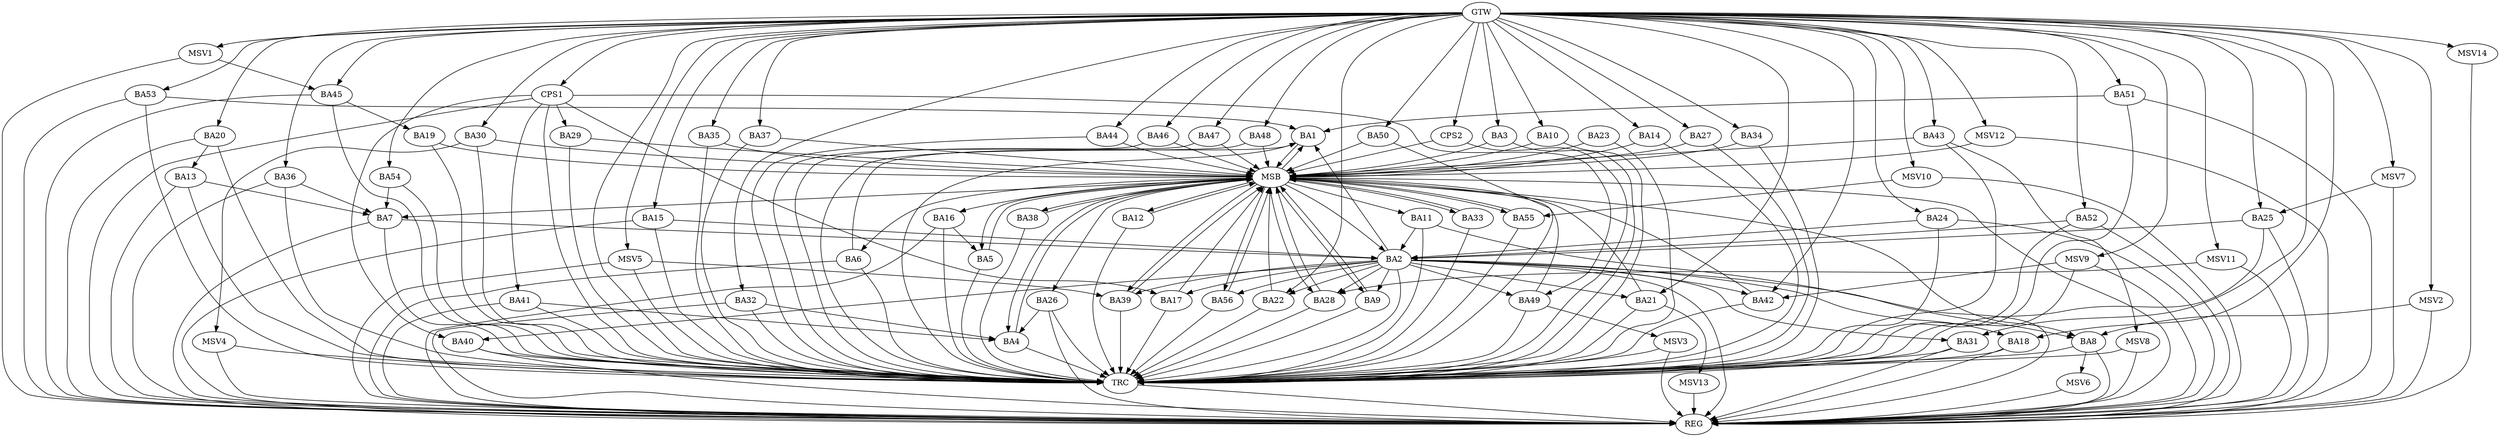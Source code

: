 strict digraph G {
  BA1 [ label="BA1" ];
  BA2 [ label="BA2" ];
  BA3 [ label="BA3" ];
  BA4 [ label="BA4" ];
  BA5 [ label="BA5" ];
  BA6 [ label="BA6" ];
  BA7 [ label="BA7" ];
  BA8 [ label="BA8" ];
  BA9 [ label="BA9" ];
  BA10 [ label="BA10" ];
  BA11 [ label="BA11" ];
  BA12 [ label="BA12" ];
  BA13 [ label="BA13" ];
  BA14 [ label="BA14" ];
  BA15 [ label="BA15" ];
  BA16 [ label="BA16" ];
  BA17 [ label="BA17" ];
  BA18 [ label="BA18" ];
  BA19 [ label="BA19" ];
  BA20 [ label="BA20" ];
  BA21 [ label="BA21" ];
  BA22 [ label="BA22" ];
  BA23 [ label="BA23" ];
  BA24 [ label="BA24" ];
  BA25 [ label="BA25" ];
  BA26 [ label="BA26" ];
  BA27 [ label="BA27" ];
  BA28 [ label="BA28" ];
  BA29 [ label="BA29" ];
  BA30 [ label="BA30" ];
  BA31 [ label="BA31" ];
  BA32 [ label="BA32" ];
  BA33 [ label="BA33" ];
  BA34 [ label="BA34" ];
  BA35 [ label="BA35" ];
  BA36 [ label="BA36" ];
  BA37 [ label="BA37" ];
  BA38 [ label="BA38" ];
  BA39 [ label="BA39" ];
  BA40 [ label="BA40" ];
  BA41 [ label="BA41" ];
  BA42 [ label="BA42" ];
  BA43 [ label="BA43" ];
  BA44 [ label="BA44" ];
  BA45 [ label="BA45" ];
  BA46 [ label="BA46" ];
  BA47 [ label="BA47" ];
  BA48 [ label="BA48" ];
  BA49 [ label="BA49" ];
  BA50 [ label="BA50" ];
  BA51 [ label="BA51" ];
  BA52 [ label="BA52" ];
  BA53 [ label="BA53" ];
  BA54 [ label="BA54" ];
  BA55 [ label="BA55" ];
  BA56 [ label="BA56" ];
  CPS1 [ label="CPS1" ];
  CPS2 [ label="CPS2" ];
  GTW [ label="GTW" ];
  REG [ label="REG" ];
  MSB [ label="MSB" ];
  TRC [ label="TRC" ];
  MSV1 [ label="MSV1" ];
  MSV2 [ label="MSV2" ];
  MSV3 [ label="MSV3" ];
  MSV4 [ label="MSV4" ];
  MSV5 [ label="MSV5" ];
  MSV6 [ label="MSV6" ];
  MSV7 [ label="MSV7" ];
  MSV8 [ label="MSV8" ];
  MSV9 [ label="MSV9" ];
  MSV10 [ label="MSV10" ];
  MSV11 [ label="MSV11" ];
  MSV12 [ label="MSV12" ];
  MSV13 [ label="MSV13" ];
  MSV14 [ label="MSV14" ];
  BA2 -> BA1;
  BA6 -> BA1;
  BA7 -> BA2;
  BA11 -> BA2;
  BA13 -> BA7;
  BA15 -> BA2;
  BA16 -> BA5;
  BA20 -> BA13;
  BA24 -> BA2;
  BA25 -> BA2;
  BA26 -> BA4;
  BA32 -> BA4;
  BA36 -> BA7;
  BA41 -> BA4;
  BA45 -> BA19;
  BA51 -> BA1;
  BA52 -> BA2;
  BA53 -> BA1;
  BA54 -> BA7;
  CPS1 -> BA49;
  CPS1 -> BA17;
  CPS1 -> BA29;
  CPS1 -> BA41;
  CPS1 -> BA40;
  GTW -> BA3;
  GTW -> BA10;
  GTW -> BA14;
  GTW -> BA15;
  GTW -> BA18;
  GTW -> BA20;
  GTW -> BA21;
  GTW -> BA22;
  GTW -> BA24;
  GTW -> BA25;
  GTW -> BA27;
  GTW -> BA30;
  GTW -> BA31;
  GTW -> BA32;
  GTW -> BA34;
  GTW -> BA35;
  GTW -> BA36;
  GTW -> BA37;
  GTW -> BA42;
  GTW -> BA43;
  GTW -> BA44;
  GTW -> BA45;
  GTW -> BA46;
  GTW -> BA47;
  GTW -> BA48;
  GTW -> BA50;
  GTW -> BA51;
  GTW -> BA52;
  GTW -> BA53;
  GTW -> BA54;
  GTW -> CPS1;
  GTW -> CPS2;
  BA2 -> REG;
  BA6 -> REG;
  BA7 -> REG;
  BA8 -> REG;
  BA11 -> REG;
  BA13 -> REG;
  BA15 -> REG;
  BA16 -> REG;
  BA18 -> REG;
  BA20 -> REG;
  BA24 -> REG;
  BA25 -> REG;
  BA26 -> REG;
  BA31 -> REG;
  BA32 -> REG;
  BA36 -> REG;
  BA40 -> REG;
  BA41 -> REG;
  BA45 -> REG;
  BA51 -> REG;
  BA52 -> REG;
  BA53 -> REG;
  CPS1 -> REG;
  BA1 -> MSB;
  MSB -> BA2;
  MSB -> REG;
  BA3 -> MSB;
  BA4 -> MSB;
  BA5 -> MSB;
  BA9 -> MSB;
  MSB -> BA6;
  BA10 -> MSB;
  MSB -> BA5;
  BA12 -> MSB;
  MSB -> BA1;
  BA14 -> MSB;
  BA17 -> MSB;
  BA19 -> MSB;
  MSB -> BA7;
  BA21 -> MSB;
  MSB -> BA12;
  BA22 -> MSB;
  BA23 -> MSB;
  MSB -> BA8;
  BA27 -> MSB;
  MSB -> BA4;
  BA28 -> MSB;
  MSB -> BA26;
  BA29 -> MSB;
  MSB -> BA9;
  BA30 -> MSB;
  BA33 -> MSB;
  BA34 -> MSB;
  BA35 -> MSB;
  BA37 -> MSB;
  BA38 -> MSB;
  BA39 -> MSB;
  BA42 -> MSB;
  BA43 -> MSB;
  BA44 -> MSB;
  MSB -> BA33;
  BA46 -> MSB;
  BA47 -> MSB;
  BA48 -> MSB;
  BA49 -> MSB;
  MSB -> BA28;
  BA50 -> MSB;
  BA55 -> MSB;
  BA56 -> MSB;
  CPS2 -> MSB;
  MSB -> BA16;
  MSB -> BA39;
  MSB -> BA11;
  MSB -> BA38;
  MSB -> BA56;
  MSB -> BA55;
  BA1 -> TRC;
  BA2 -> TRC;
  BA3 -> TRC;
  BA4 -> TRC;
  BA5 -> TRC;
  BA6 -> TRC;
  BA7 -> TRC;
  BA8 -> TRC;
  BA9 -> TRC;
  BA10 -> TRC;
  BA11 -> TRC;
  BA12 -> TRC;
  BA13 -> TRC;
  BA14 -> TRC;
  BA15 -> TRC;
  BA16 -> TRC;
  BA17 -> TRC;
  BA18 -> TRC;
  BA19 -> TRC;
  BA20 -> TRC;
  BA21 -> TRC;
  BA22 -> TRC;
  BA23 -> TRC;
  BA24 -> TRC;
  BA25 -> TRC;
  BA26 -> TRC;
  BA27 -> TRC;
  BA28 -> TRC;
  BA29 -> TRC;
  BA30 -> TRC;
  BA31 -> TRC;
  BA32 -> TRC;
  BA33 -> TRC;
  BA34 -> TRC;
  BA35 -> TRC;
  BA36 -> TRC;
  BA37 -> TRC;
  BA38 -> TRC;
  BA39 -> TRC;
  BA40 -> TRC;
  BA41 -> TRC;
  BA42 -> TRC;
  BA43 -> TRC;
  BA44 -> TRC;
  BA45 -> TRC;
  BA46 -> TRC;
  BA47 -> TRC;
  BA48 -> TRC;
  BA49 -> TRC;
  BA50 -> TRC;
  BA51 -> TRC;
  BA52 -> TRC;
  BA53 -> TRC;
  BA54 -> TRC;
  BA55 -> TRC;
  BA56 -> TRC;
  CPS1 -> TRC;
  CPS2 -> TRC;
  GTW -> TRC;
  TRC -> REG;
  BA2 -> BA49;
  BA2 -> BA28;
  BA2 -> BA56;
  BA2 -> BA17;
  BA2 -> BA40;
  BA2 -> BA21;
  BA2 -> BA22;
  BA2 -> BA42;
  BA2 -> BA31;
  BA2 -> BA8;
  BA2 -> BA18;
  BA2 -> BA9;
  BA2 -> BA39;
  MSV1 -> BA45;
  GTW -> MSV1;
  MSV1 -> REG;
  MSV2 -> BA8;
  GTW -> MSV2;
  MSV2 -> REG;
  BA49 -> MSV3;
  MSV3 -> REG;
  MSV3 -> TRC;
  BA30 -> MSV4;
  MSV4 -> REG;
  MSV4 -> TRC;
  MSV5 -> BA39;
  GTW -> MSV5;
  MSV5 -> REG;
  MSV5 -> TRC;
  BA8 -> MSV6;
  MSV6 -> REG;
  MSV7 -> BA25;
  GTW -> MSV7;
  MSV7 -> REG;
  BA43 -> MSV8;
  MSV8 -> REG;
  MSV8 -> TRC;
  MSV9 -> BA42;
  GTW -> MSV9;
  MSV9 -> REG;
  MSV9 -> TRC;
  MSV10 -> BA55;
  GTW -> MSV10;
  MSV10 -> REG;
  MSV11 -> BA28;
  GTW -> MSV11;
  MSV11 -> REG;
  MSV12 -> MSB;
  GTW -> MSV12;
  MSV12 -> REG;
  BA21 -> MSV13;
  MSV13 -> REG;
  GTW -> MSV14;
  MSV14 -> REG;
}
